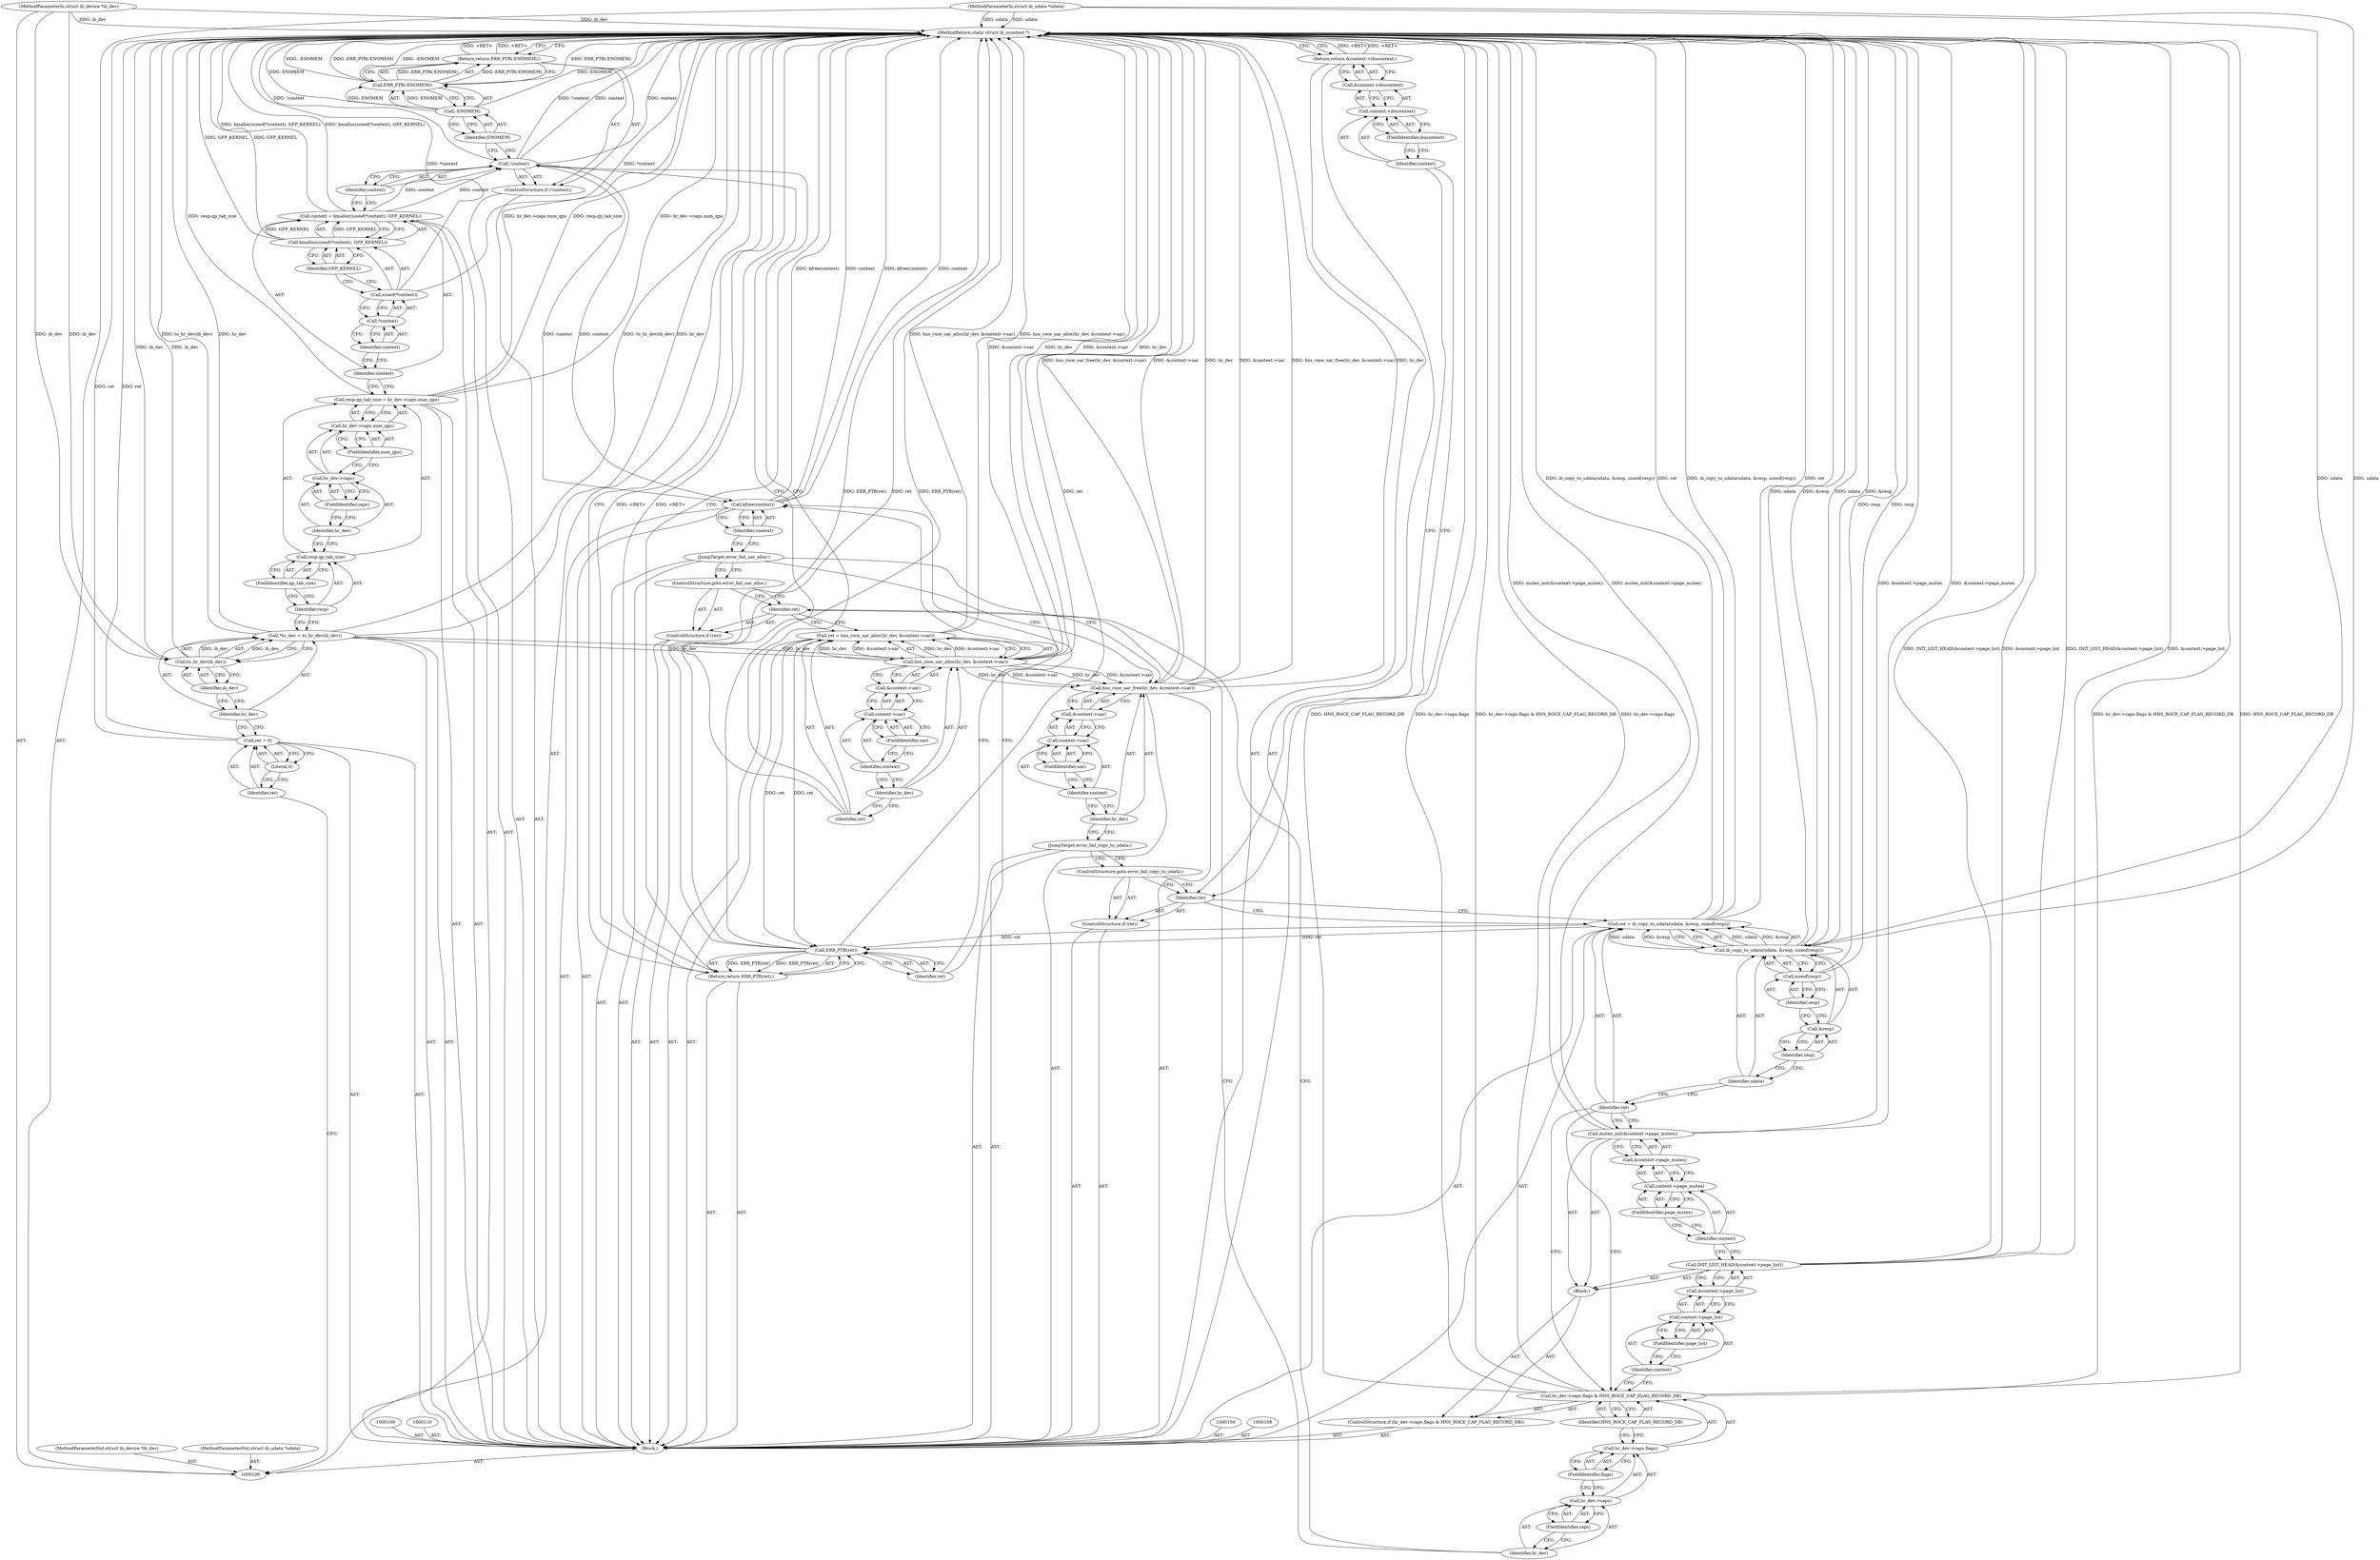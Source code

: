 digraph "1_linux_df7e40425813c50cd252e6f5e348a81ef1acae56" {
"1000197" [label="(MethodReturn,static struct ib_ucontext *)"];
"1000101" [label="(MethodParameterIn,struct ib_device *ib_dev)"];
"1000289" [label="(MethodParameterOut,struct ib_device *ib_dev)"];
"1000124" [label="(Call,context = kmalloc(sizeof(*context), GFP_KERNEL))"];
"1000125" [label="(Identifier,context)"];
"1000126" [label="(Call,kmalloc(sizeof(*context), GFP_KERNEL))"];
"1000127" [label="(Call,sizeof(*context))"];
"1000128" [label="(Call,*context)"];
"1000129" [label="(Identifier,context)"];
"1000130" [label="(Identifier,GFP_KERNEL)"];
"1000131" [label="(ControlStructure,if (!context))"];
"1000132" [label="(Call,!context)"];
"1000133" [label="(Identifier,context)"];
"1000136" [label="(Call,-ENOMEM)"];
"1000137" [label="(Identifier,ENOMEM)"];
"1000134" [label="(Return,return ERR_PTR(-ENOMEM);)"];
"1000135" [label="(Call,ERR_PTR(-ENOMEM))"];
"1000138" [label="(Call,ret = hns_roce_uar_alloc(hr_dev, &context->uar))"];
"1000139" [label="(Identifier,ret)"];
"1000141" [label="(Identifier,hr_dev)"];
"1000142" [label="(Call,&context->uar)"];
"1000143" [label="(Call,context->uar)"];
"1000144" [label="(Identifier,context)"];
"1000145" [label="(FieldIdentifier,uar)"];
"1000140" [label="(Call,hns_roce_uar_alloc(hr_dev, &context->uar))"];
"1000146" [label="(ControlStructure,if (ret))"];
"1000147" [label="(Identifier,ret)"];
"1000148" [label="(ControlStructure,goto error_fail_uar_alloc;)"];
"1000149" [label="(ControlStructure,if (hr_dev->caps.flags & HNS_ROCE_CAP_FLAG_RECORD_DB))"];
"1000154" [label="(FieldIdentifier,caps)"];
"1000155" [label="(FieldIdentifier,flags)"];
"1000156" [label="(Identifier,HNS_ROCE_CAP_FLAG_RECORD_DB)"];
"1000150" [label="(Call,hr_dev->caps.flags & HNS_ROCE_CAP_FLAG_RECORD_DB)"];
"1000151" [label="(Call,hr_dev->caps.flags)"];
"1000152" [label="(Call,hr_dev->caps)"];
"1000153" [label="(Identifier,hr_dev)"];
"1000157" [label="(Block,)"];
"1000102" [label="(MethodParameterIn,struct ib_udata *udata)"];
"1000290" [label="(MethodParameterOut,struct ib_udata *udata)"];
"1000159" [label="(Call,&context->page_list)"];
"1000160" [label="(Call,context->page_list)"];
"1000161" [label="(Identifier,context)"];
"1000158" [label="(Call,INIT_LIST_HEAD(&context->page_list))"];
"1000162" [label="(FieldIdentifier,page_list)"];
"1000164" [label="(Call,&context->page_mutex)"];
"1000165" [label="(Call,context->page_mutex)"];
"1000166" [label="(Identifier,context)"];
"1000163" [label="(Call,mutex_init(&context->page_mutex))"];
"1000167" [label="(FieldIdentifier,page_mutex)"];
"1000168" [label="(Call,ret = ib_copy_to_udata(udata, &resp, sizeof(resp)))"];
"1000169" [label="(Identifier,ret)"];
"1000171" [label="(Identifier,udata)"];
"1000172" [label="(Call,&resp)"];
"1000173" [label="(Identifier,resp)"];
"1000174" [label="(Call,sizeof(resp))"];
"1000175" [label="(Identifier,resp)"];
"1000170" [label="(Call,ib_copy_to_udata(udata, &resp, sizeof(resp)))"];
"1000176" [label="(ControlStructure,if (ret))"];
"1000177" [label="(Identifier,ret)"];
"1000178" [label="(ControlStructure,goto error_fail_copy_to_udata;)"];
"1000179" [label="(Return,return &context->ibucontext;)"];
"1000183" [label="(FieldIdentifier,ibucontext)"];
"1000180" [label="(Call,&context->ibucontext)"];
"1000181" [label="(Call,context->ibucontext)"];
"1000182" [label="(Identifier,context)"];
"1000103" [label="(Block,)"];
"1000184" [label="(JumpTarget,error_fail_copy_to_udata:)"];
"1000185" [label="(Call,hns_roce_uar_free(hr_dev, &context->uar))"];
"1000186" [label="(Identifier,hr_dev)"];
"1000187" [label="(Call,&context->uar)"];
"1000188" [label="(Call,context->uar)"];
"1000189" [label="(Identifier,context)"];
"1000190" [label="(FieldIdentifier,uar)"];
"1000191" [label="(JumpTarget,error_fail_uar_alloc:)"];
"1000192" [label="(Call,kfree(context))"];
"1000193" [label="(Identifier,context)"];
"1000194" [label="(Return,return ERR_PTR(ret);)"];
"1000196" [label="(Identifier,ret)"];
"1000195" [label="(Call,ERR_PTR(ret))"];
"1000107" [label="(Literal,0)"];
"1000105" [label="(Call,ret = 0)"];
"1000106" [label="(Identifier,ret)"];
"1000111" [label="(Call,*hr_dev = to_hr_dev(ib_dev))"];
"1000112" [label="(Identifier,hr_dev)"];
"1000113" [label="(Call,to_hr_dev(ib_dev))"];
"1000114" [label="(Identifier,ib_dev)"];
"1000115" [label="(Call,resp.qp_tab_size = hr_dev->caps.num_qps)"];
"1000116" [label="(Call,resp.qp_tab_size)"];
"1000117" [label="(Identifier,resp)"];
"1000119" [label="(Call,hr_dev->caps.num_qps)"];
"1000120" [label="(Call,hr_dev->caps)"];
"1000121" [label="(Identifier,hr_dev)"];
"1000122" [label="(FieldIdentifier,caps)"];
"1000123" [label="(FieldIdentifier,num_qps)"];
"1000118" [label="(FieldIdentifier,qp_tab_size)"];
"1000197" -> "1000100"  [label="AST: "];
"1000197" -> "1000134"  [label="CFG: "];
"1000197" -> "1000179"  [label="CFG: "];
"1000197" -> "1000194"  [label="CFG: "];
"1000158" -> "1000197"  [label="DDG: &context->page_list"];
"1000158" -> "1000197"  [label="DDG: INIT_LIST_HEAD(&context->page_list)"];
"1000185" -> "1000197"  [label="DDG: hns_roce_uar_free(hr_dev, &context->uar)"];
"1000185" -> "1000197"  [label="DDG: hr_dev"];
"1000185" -> "1000197"  [label="DDG: &context->uar"];
"1000150" -> "1000197"  [label="DDG: hr_dev->caps.flags"];
"1000150" -> "1000197"  [label="DDG: hr_dev->caps.flags & HNS_ROCE_CAP_FLAG_RECORD_DB"];
"1000150" -> "1000197"  [label="DDG: HNS_ROCE_CAP_FLAG_RECORD_DB"];
"1000168" -> "1000197"  [label="DDG: ret"];
"1000168" -> "1000197"  [label="DDG: ib_copy_to_udata(udata, &resp, sizeof(resp))"];
"1000113" -> "1000197"  [label="DDG: ib_dev"];
"1000115" -> "1000197"  [label="DDG: hr_dev->caps.num_qps"];
"1000115" -> "1000197"  [label="DDG: resp.qp_tab_size"];
"1000126" -> "1000197"  [label="DDG: GFP_KERNEL"];
"1000163" -> "1000197"  [label="DDG: &context->page_mutex"];
"1000163" -> "1000197"  [label="DDG: mutex_init(&context->page_mutex)"];
"1000124" -> "1000197"  [label="DDG: kmalloc(sizeof(*context), GFP_KERNEL)"];
"1000170" -> "1000197"  [label="DDG: &resp"];
"1000170" -> "1000197"  [label="DDG: udata"];
"1000140" -> "1000197"  [label="DDG: &context->uar"];
"1000140" -> "1000197"  [label="DDG: hr_dev"];
"1000132" -> "1000197"  [label="DDG: !context"];
"1000132" -> "1000197"  [label="DDG: context"];
"1000138" -> "1000197"  [label="DDG: hns_roce_uar_alloc(hr_dev, &context->uar)"];
"1000195" -> "1000197"  [label="DDG: ERR_PTR(ret)"];
"1000195" -> "1000197"  [label="DDG: ret"];
"1000102" -> "1000197"  [label="DDG: udata"];
"1000111" -> "1000197"  [label="DDG: hr_dev"];
"1000111" -> "1000197"  [label="DDG: to_hr_dev(ib_dev)"];
"1000135" -> "1000197"  [label="DDG: ERR_PTR(-ENOMEM)"];
"1000135" -> "1000197"  [label="DDG: -ENOMEM"];
"1000192" -> "1000197"  [label="DDG: context"];
"1000192" -> "1000197"  [label="DDG: kfree(context)"];
"1000101" -> "1000197"  [label="DDG: ib_dev"];
"1000127" -> "1000197"  [label="DDG: *context"];
"1000136" -> "1000197"  [label="DDG: ENOMEM"];
"1000105" -> "1000197"  [label="DDG: ret"];
"1000174" -> "1000197"  [label="DDG: resp"];
"1000194" -> "1000197"  [label="DDG: <RET>"];
"1000179" -> "1000197"  [label="DDG: <RET>"];
"1000134" -> "1000197"  [label="DDG: <RET>"];
"1000101" -> "1000100"  [label="AST: "];
"1000101" -> "1000197"  [label="DDG: ib_dev"];
"1000101" -> "1000113"  [label="DDG: ib_dev"];
"1000289" -> "1000100"  [label="AST: "];
"1000124" -> "1000103"  [label="AST: "];
"1000124" -> "1000126"  [label="CFG: "];
"1000125" -> "1000124"  [label="AST: "];
"1000126" -> "1000124"  [label="AST: "];
"1000133" -> "1000124"  [label="CFG: "];
"1000124" -> "1000197"  [label="DDG: kmalloc(sizeof(*context), GFP_KERNEL)"];
"1000126" -> "1000124"  [label="DDG: GFP_KERNEL"];
"1000124" -> "1000132"  [label="DDG: context"];
"1000125" -> "1000124"  [label="AST: "];
"1000125" -> "1000115"  [label="CFG: "];
"1000129" -> "1000125"  [label="CFG: "];
"1000126" -> "1000124"  [label="AST: "];
"1000126" -> "1000130"  [label="CFG: "];
"1000127" -> "1000126"  [label="AST: "];
"1000130" -> "1000126"  [label="AST: "];
"1000124" -> "1000126"  [label="CFG: "];
"1000126" -> "1000197"  [label="DDG: GFP_KERNEL"];
"1000126" -> "1000124"  [label="DDG: GFP_KERNEL"];
"1000127" -> "1000126"  [label="AST: "];
"1000127" -> "1000128"  [label="CFG: "];
"1000128" -> "1000127"  [label="AST: "];
"1000130" -> "1000127"  [label="CFG: "];
"1000127" -> "1000197"  [label="DDG: *context"];
"1000128" -> "1000127"  [label="AST: "];
"1000128" -> "1000129"  [label="CFG: "];
"1000129" -> "1000128"  [label="AST: "];
"1000127" -> "1000128"  [label="CFG: "];
"1000129" -> "1000128"  [label="AST: "];
"1000129" -> "1000125"  [label="CFG: "];
"1000128" -> "1000129"  [label="CFG: "];
"1000130" -> "1000126"  [label="AST: "];
"1000130" -> "1000127"  [label="CFG: "];
"1000126" -> "1000130"  [label="CFG: "];
"1000131" -> "1000103"  [label="AST: "];
"1000132" -> "1000131"  [label="AST: "];
"1000134" -> "1000131"  [label="AST: "];
"1000132" -> "1000131"  [label="AST: "];
"1000132" -> "1000133"  [label="CFG: "];
"1000133" -> "1000132"  [label="AST: "];
"1000137" -> "1000132"  [label="CFG: "];
"1000139" -> "1000132"  [label="CFG: "];
"1000132" -> "1000197"  [label="DDG: !context"];
"1000132" -> "1000197"  [label="DDG: context"];
"1000124" -> "1000132"  [label="DDG: context"];
"1000132" -> "1000192"  [label="DDG: context"];
"1000133" -> "1000132"  [label="AST: "];
"1000133" -> "1000124"  [label="CFG: "];
"1000132" -> "1000133"  [label="CFG: "];
"1000136" -> "1000135"  [label="AST: "];
"1000136" -> "1000137"  [label="CFG: "];
"1000137" -> "1000136"  [label="AST: "];
"1000135" -> "1000136"  [label="CFG: "];
"1000136" -> "1000197"  [label="DDG: ENOMEM"];
"1000136" -> "1000135"  [label="DDG: ENOMEM"];
"1000137" -> "1000136"  [label="AST: "];
"1000137" -> "1000132"  [label="CFG: "];
"1000136" -> "1000137"  [label="CFG: "];
"1000134" -> "1000131"  [label="AST: "];
"1000134" -> "1000135"  [label="CFG: "];
"1000135" -> "1000134"  [label="AST: "];
"1000197" -> "1000134"  [label="CFG: "];
"1000134" -> "1000197"  [label="DDG: <RET>"];
"1000135" -> "1000134"  [label="DDG: ERR_PTR(-ENOMEM)"];
"1000135" -> "1000134"  [label="AST: "];
"1000135" -> "1000136"  [label="CFG: "];
"1000136" -> "1000135"  [label="AST: "];
"1000134" -> "1000135"  [label="CFG: "];
"1000135" -> "1000197"  [label="DDG: ERR_PTR(-ENOMEM)"];
"1000135" -> "1000197"  [label="DDG: -ENOMEM"];
"1000135" -> "1000134"  [label="DDG: ERR_PTR(-ENOMEM)"];
"1000136" -> "1000135"  [label="DDG: ENOMEM"];
"1000138" -> "1000103"  [label="AST: "];
"1000138" -> "1000140"  [label="CFG: "];
"1000139" -> "1000138"  [label="AST: "];
"1000140" -> "1000138"  [label="AST: "];
"1000147" -> "1000138"  [label="CFG: "];
"1000138" -> "1000197"  [label="DDG: hns_roce_uar_alloc(hr_dev, &context->uar)"];
"1000140" -> "1000138"  [label="DDG: hr_dev"];
"1000140" -> "1000138"  [label="DDG: &context->uar"];
"1000138" -> "1000195"  [label="DDG: ret"];
"1000139" -> "1000138"  [label="AST: "];
"1000139" -> "1000132"  [label="CFG: "];
"1000141" -> "1000139"  [label="CFG: "];
"1000141" -> "1000140"  [label="AST: "];
"1000141" -> "1000139"  [label="CFG: "];
"1000144" -> "1000141"  [label="CFG: "];
"1000142" -> "1000140"  [label="AST: "];
"1000142" -> "1000143"  [label="CFG: "];
"1000143" -> "1000142"  [label="AST: "];
"1000140" -> "1000142"  [label="CFG: "];
"1000143" -> "1000142"  [label="AST: "];
"1000143" -> "1000145"  [label="CFG: "];
"1000144" -> "1000143"  [label="AST: "];
"1000145" -> "1000143"  [label="AST: "];
"1000142" -> "1000143"  [label="CFG: "];
"1000144" -> "1000143"  [label="AST: "];
"1000144" -> "1000141"  [label="CFG: "];
"1000145" -> "1000144"  [label="CFG: "];
"1000145" -> "1000143"  [label="AST: "];
"1000145" -> "1000144"  [label="CFG: "];
"1000143" -> "1000145"  [label="CFG: "];
"1000140" -> "1000138"  [label="AST: "];
"1000140" -> "1000142"  [label="CFG: "];
"1000141" -> "1000140"  [label="AST: "];
"1000142" -> "1000140"  [label="AST: "];
"1000138" -> "1000140"  [label="CFG: "];
"1000140" -> "1000197"  [label="DDG: &context->uar"];
"1000140" -> "1000197"  [label="DDG: hr_dev"];
"1000140" -> "1000138"  [label="DDG: hr_dev"];
"1000140" -> "1000138"  [label="DDG: &context->uar"];
"1000111" -> "1000140"  [label="DDG: hr_dev"];
"1000140" -> "1000185"  [label="DDG: hr_dev"];
"1000140" -> "1000185"  [label="DDG: &context->uar"];
"1000146" -> "1000103"  [label="AST: "];
"1000147" -> "1000146"  [label="AST: "];
"1000148" -> "1000146"  [label="AST: "];
"1000147" -> "1000146"  [label="AST: "];
"1000147" -> "1000138"  [label="CFG: "];
"1000148" -> "1000147"  [label="CFG: "];
"1000153" -> "1000147"  [label="CFG: "];
"1000148" -> "1000146"  [label="AST: "];
"1000148" -> "1000147"  [label="CFG: "];
"1000191" -> "1000148"  [label="CFG: "];
"1000149" -> "1000103"  [label="AST: "];
"1000150" -> "1000149"  [label="AST: "];
"1000157" -> "1000149"  [label="AST: "];
"1000154" -> "1000152"  [label="AST: "];
"1000154" -> "1000153"  [label="CFG: "];
"1000152" -> "1000154"  [label="CFG: "];
"1000155" -> "1000151"  [label="AST: "];
"1000155" -> "1000152"  [label="CFG: "];
"1000151" -> "1000155"  [label="CFG: "];
"1000156" -> "1000150"  [label="AST: "];
"1000156" -> "1000151"  [label="CFG: "];
"1000150" -> "1000156"  [label="CFG: "];
"1000150" -> "1000149"  [label="AST: "];
"1000150" -> "1000156"  [label="CFG: "];
"1000151" -> "1000150"  [label="AST: "];
"1000156" -> "1000150"  [label="AST: "];
"1000161" -> "1000150"  [label="CFG: "];
"1000169" -> "1000150"  [label="CFG: "];
"1000150" -> "1000197"  [label="DDG: hr_dev->caps.flags"];
"1000150" -> "1000197"  [label="DDG: hr_dev->caps.flags & HNS_ROCE_CAP_FLAG_RECORD_DB"];
"1000150" -> "1000197"  [label="DDG: HNS_ROCE_CAP_FLAG_RECORD_DB"];
"1000151" -> "1000150"  [label="AST: "];
"1000151" -> "1000155"  [label="CFG: "];
"1000152" -> "1000151"  [label="AST: "];
"1000155" -> "1000151"  [label="AST: "];
"1000156" -> "1000151"  [label="CFG: "];
"1000152" -> "1000151"  [label="AST: "];
"1000152" -> "1000154"  [label="CFG: "];
"1000153" -> "1000152"  [label="AST: "];
"1000154" -> "1000152"  [label="AST: "];
"1000155" -> "1000152"  [label="CFG: "];
"1000153" -> "1000152"  [label="AST: "];
"1000153" -> "1000147"  [label="CFG: "];
"1000154" -> "1000153"  [label="CFG: "];
"1000157" -> "1000149"  [label="AST: "];
"1000158" -> "1000157"  [label="AST: "];
"1000163" -> "1000157"  [label="AST: "];
"1000102" -> "1000100"  [label="AST: "];
"1000102" -> "1000197"  [label="DDG: udata"];
"1000102" -> "1000170"  [label="DDG: udata"];
"1000290" -> "1000100"  [label="AST: "];
"1000159" -> "1000158"  [label="AST: "];
"1000159" -> "1000160"  [label="CFG: "];
"1000160" -> "1000159"  [label="AST: "];
"1000158" -> "1000159"  [label="CFG: "];
"1000160" -> "1000159"  [label="AST: "];
"1000160" -> "1000162"  [label="CFG: "];
"1000161" -> "1000160"  [label="AST: "];
"1000162" -> "1000160"  [label="AST: "];
"1000159" -> "1000160"  [label="CFG: "];
"1000161" -> "1000160"  [label="AST: "];
"1000161" -> "1000150"  [label="CFG: "];
"1000162" -> "1000161"  [label="CFG: "];
"1000158" -> "1000157"  [label="AST: "];
"1000158" -> "1000159"  [label="CFG: "];
"1000159" -> "1000158"  [label="AST: "];
"1000166" -> "1000158"  [label="CFG: "];
"1000158" -> "1000197"  [label="DDG: &context->page_list"];
"1000158" -> "1000197"  [label="DDG: INIT_LIST_HEAD(&context->page_list)"];
"1000162" -> "1000160"  [label="AST: "];
"1000162" -> "1000161"  [label="CFG: "];
"1000160" -> "1000162"  [label="CFG: "];
"1000164" -> "1000163"  [label="AST: "];
"1000164" -> "1000165"  [label="CFG: "];
"1000165" -> "1000164"  [label="AST: "];
"1000163" -> "1000164"  [label="CFG: "];
"1000165" -> "1000164"  [label="AST: "];
"1000165" -> "1000167"  [label="CFG: "];
"1000166" -> "1000165"  [label="AST: "];
"1000167" -> "1000165"  [label="AST: "];
"1000164" -> "1000165"  [label="CFG: "];
"1000166" -> "1000165"  [label="AST: "];
"1000166" -> "1000158"  [label="CFG: "];
"1000167" -> "1000166"  [label="CFG: "];
"1000163" -> "1000157"  [label="AST: "];
"1000163" -> "1000164"  [label="CFG: "];
"1000164" -> "1000163"  [label="AST: "];
"1000169" -> "1000163"  [label="CFG: "];
"1000163" -> "1000197"  [label="DDG: &context->page_mutex"];
"1000163" -> "1000197"  [label="DDG: mutex_init(&context->page_mutex)"];
"1000167" -> "1000165"  [label="AST: "];
"1000167" -> "1000166"  [label="CFG: "];
"1000165" -> "1000167"  [label="CFG: "];
"1000168" -> "1000103"  [label="AST: "];
"1000168" -> "1000170"  [label="CFG: "];
"1000169" -> "1000168"  [label="AST: "];
"1000170" -> "1000168"  [label="AST: "];
"1000177" -> "1000168"  [label="CFG: "];
"1000168" -> "1000197"  [label="DDG: ret"];
"1000168" -> "1000197"  [label="DDG: ib_copy_to_udata(udata, &resp, sizeof(resp))"];
"1000170" -> "1000168"  [label="DDG: udata"];
"1000170" -> "1000168"  [label="DDG: &resp"];
"1000168" -> "1000195"  [label="DDG: ret"];
"1000169" -> "1000168"  [label="AST: "];
"1000169" -> "1000163"  [label="CFG: "];
"1000169" -> "1000150"  [label="CFG: "];
"1000171" -> "1000169"  [label="CFG: "];
"1000171" -> "1000170"  [label="AST: "];
"1000171" -> "1000169"  [label="CFG: "];
"1000173" -> "1000171"  [label="CFG: "];
"1000172" -> "1000170"  [label="AST: "];
"1000172" -> "1000173"  [label="CFG: "];
"1000173" -> "1000172"  [label="AST: "];
"1000175" -> "1000172"  [label="CFG: "];
"1000173" -> "1000172"  [label="AST: "];
"1000173" -> "1000171"  [label="CFG: "];
"1000172" -> "1000173"  [label="CFG: "];
"1000174" -> "1000170"  [label="AST: "];
"1000174" -> "1000175"  [label="CFG: "];
"1000175" -> "1000174"  [label="AST: "];
"1000170" -> "1000174"  [label="CFG: "];
"1000174" -> "1000197"  [label="DDG: resp"];
"1000175" -> "1000174"  [label="AST: "];
"1000175" -> "1000172"  [label="CFG: "];
"1000174" -> "1000175"  [label="CFG: "];
"1000170" -> "1000168"  [label="AST: "];
"1000170" -> "1000174"  [label="CFG: "];
"1000171" -> "1000170"  [label="AST: "];
"1000172" -> "1000170"  [label="AST: "];
"1000174" -> "1000170"  [label="AST: "];
"1000168" -> "1000170"  [label="CFG: "];
"1000170" -> "1000197"  [label="DDG: &resp"];
"1000170" -> "1000197"  [label="DDG: udata"];
"1000170" -> "1000168"  [label="DDG: udata"];
"1000170" -> "1000168"  [label="DDG: &resp"];
"1000102" -> "1000170"  [label="DDG: udata"];
"1000176" -> "1000103"  [label="AST: "];
"1000177" -> "1000176"  [label="AST: "];
"1000178" -> "1000176"  [label="AST: "];
"1000177" -> "1000176"  [label="AST: "];
"1000177" -> "1000168"  [label="CFG: "];
"1000178" -> "1000177"  [label="CFG: "];
"1000182" -> "1000177"  [label="CFG: "];
"1000178" -> "1000176"  [label="AST: "];
"1000178" -> "1000177"  [label="CFG: "];
"1000184" -> "1000178"  [label="CFG: "];
"1000179" -> "1000103"  [label="AST: "];
"1000179" -> "1000180"  [label="CFG: "];
"1000180" -> "1000179"  [label="AST: "];
"1000197" -> "1000179"  [label="CFG: "];
"1000179" -> "1000197"  [label="DDG: <RET>"];
"1000183" -> "1000181"  [label="AST: "];
"1000183" -> "1000182"  [label="CFG: "];
"1000181" -> "1000183"  [label="CFG: "];
"1000180" -> "1000179"  [label="AST: "];
"1000180" -> "1000181"  [label="CFG: "];
"1000181" -> "1000180"  [label="AST: "];
"1000179" -> "1000180"  [label="CFG: "];
"1000181" -> "1000180"  [label="AST: "];
"1000181" -> "1000183"  [label="CFG: "];
"1000182" -> "1000181"  [label="AST: "];
"1000183" -> "1000181"  [label="AST: "];
"1000180" -> "1000181"  [label="CFG: "];
"1000182" -> "1000181"  [label="AST: "];
"1000182" -> "1000177"  [label="CFG: "];
"1000183" -> "1000182"  [label="CFG: "];
"1000103" -> "1000100"  [label="AST: "];
"1000104" -> "1000103"  [label="AST: "];
"1000105" -> "1000103"  [label="AST: "];
"1000108" -> "1000103"  [label="AST: "];
"1000109" -> "1000103"  [label="AST: "];
"1000110" -> "1000103"  [label="AST: "];
"1000111" -> "1000103"  [label="AST: "];
"1000115" -> "1000103"  [label="AST: "];
"1000124" -> "1000103"  [label="AST: "];
"1000131" -> "1000103"  [label="AST: "];
"1000138" -> "1000103"  [label="AST: "];
"1000146" -> "1000103"  [label="AST: "];
"1000149" -> "1000103"  [label="AST: "];
"1000168" -> "1000103"  [label="AST: "];
"1000176" -> "1000103"  [label="AST: "];
"1000179" -> "1000103"  [label="AST: "];
"1000184" -> "1000103"  [label="AST: "];
"1000185" -> "1000103"  [label="AST: "];
"1000191" -> "1000103"  [label="AST: "];
"1000192" -> "1000103"  [label="AST: "];
"1000194" -> "1000103"  [label="AST: "];
"1000184" -> "1000103"  [label="AST: "];
"1000184" -> "1000178"  [label="CFG: "];
"1000186" -> "1000184"  [label="CFG: "];
"1000185" -> "1000103"  [label="AST: "];
"1000185" -> "1000187"  [label="CFG: "];
"1000186" -> "1000185"  [label="AST: "];
"1000187" -> "1000185"  [label="AST: "];
"1000191" -> "1000185"  [label="CFG: "];
"1000185" -> "1000197"  [label="DDG: hns_roce_uar_free(hr_dev, &context->uar)"];
"1000185" -> "1000197"  [label="DDG: hr_dev"];
"1000185" -> "1000197"  [label="DDG: &context->uar"];
"1000140" -> "1000185"  [label="DDG: hr_dev"];
"1000140" -> "1000185"  [label="DDG: &context->uar"];
"1000186" -> "1000185"  [label="AST: "];
"1000186" -> "1000184"  [label="CFG: "];
"1000189" -> "1000186"  [label="CFG: "];
"1000187" -> "1000185"  [label="AST: "];
"1000187" -> "1000188"  [label="CFG: "];
"1000188" -> "1000187"  [label="AST: "];
"1000185" -> "1000187"  [label="CFG: "];
"1000188" -> "1000187"  [label="AST: "];
"1000188" -> "1000190"  [label="CFG: "];
"1000189" -> "1000188"  [label="AST: "];
"1000190" -> "1000188"  [label="AST: "];
"1000187" -> "1000188"  [label="CFG: "];
"1000189" -> "1000188"  [label="AST: "];
"1000189" -> "1000186"  [label="CFG: "];
"1000190" -> "1000189"  [label="CFG: "];
"1000190" -> "1000188"  [label="AST: "];
"1000190" -> "1000189"  [label="CFG: "];
"1000188" -> "1000190"  [label="CFG: "];
"1000191" -> "1000103"  [label="AST: "];
"1000191" -> "1000185"  [label="CFG: "];
"1000191" -> "1000148"  [label="CFG: "];
"1000193" -> "1000191"  [label="CFG: "];
"1000192" -> "1000103"  [label="AST: "];
"1000192" -> "1000193"  [label="CFG: "];
"1000193" -> "1000192"  [label="AST: "];
"1000196" -> "1000192"  [label="CFG: "];
"1000192" -> "1000197"  [label="DDG: context"];
"1000192" -> "1000197"  [label="DDG: kfree(context)"];
"1000132" -> "1000192"  [label="DDG: context"];
"1000193" -> "1000192"  [label="AST: "];
"1000193" -> "1000191"  [label="CFG: "];
"1000192" -> "1000193"  [label="CFG: "];
"1000194" -> "1000103"  [label="AST: "];
"1000194" -> "1000195"  [label="CFG: "];
"1000195" -> "1000194"  [label="AST: "];
"1000197" -> "1000194"  [label="CFG: "];
"1000194" -> "1000197"  [label="DDG: <RET>"];
"1000195" -> "1000194"  [label="DDG: ERR_PTR(ret)"];
"1000196" -> "1000195"  [label="AST: "];
"1000196" -> "1000192"  [label="CFG: "];
"1000195" -> "1000196"  [label="CFG: "];
"1000195" -> "1000194"  [label="AST: "];
"1000195" -> "1000196"  [label="CFG: "];
"1000196" -> "1000195"  [label="AST: "];
"1000194" -> "1000195"  [label="CFG: "];
"1000195" -> "1000197"  [label="DDG: ERR_PTR(ret)"];
"1000195" -> "1000197"  [label="DDG: ret"];
"1000195" -> "1000194"  [label="DDG: ERR_PTR(ret)"];
"1000168" -> "1000195"  [label="DDG: ret"];
"1000138" -> "1000195"  [label="DDG: ret"];
"1000107" -> "1000105"  [label="AST: "];
"1000107" -> "1000106"  [label="CFG: "];
"1000105" -> "1000107"  [label="CFG: "];
"1000105" -> "1000103"  [label="AST: "];
"1000105" -> "1000107"  [label="CFG: "];
"1000106" -> "1000105"  [label="AST: "];
"1000107" -> "1000105"  [label="AST: "];
"1000112" -> "1000105"  [label="CFG: "];
"1000105" -> "1000197"  [label="DDG: ret"];
"1000106" -> "1000105"  [label="AST: "];
"1000106" -> "1000100"  [label="CFG: "];
"1000107" -> "1000106"  [label="CFG: "];
"1000111" -> "1000103"  [label="AST: "];
"1000111" -> "1000113"  [label="CFG: "];
"1000112" -> "1000111"  [label="AST: "];
"1000113" -> "1000111"  [label="AST: "];
"1000117" -> "1000111"  [label="CFG: "];
"1000111" -> "1000197"  [label="DDG: hr_dev"];
"1000111" -> "1000197"  [label="DDG: to_hr_dev(ib_dev)"];
"1000113" -> "1000111"  [label="DDG: ib_dev"];
"1000111" -> "1000140"  [label="DDG: hr_dev"];
"1000112" -> "1000111"  [label="AST: "];
"1000112" -> "1000105"  [label="CFG: "];
"1000114" -> "1000112"  [label="CFG: "];
"1000113" -> "1000111"  [label="AST: "];
"1000113" -> "1000114"  [label="CFG: "];
"1000114" -> "1000113"  [label="AST: "];
"1000111" -> "1000113"  [label="CFG: "];
"1000113" -> "1000197"  [label="DDG: ib_dev"];
"1000113" -> "1000111"  [label="DDG: ib_dev"];
"1000101" -> "1000113"  [label="DDG: ib_dev"];
"1000114" -> "1000113"  [label="AST: "];
"1000114" -> "1000112"  [label="CFG: "];
"1000113" -> "1000114"  [label="CFG: "];
"1000115" -> "1000103"  [label="AST: "];
"1000115" -> "1000119"  [label="CFG: "];
"1000116" -> "1000115"  [label="AST: "];
"1000119" -> "1000115"  [label="AST: "];
"1000125" -> "1000115"  [label="CFG: "];
"1000115" -> "1000197"  [label="DDG: hr_dev->caps.num_qps"];
"1000115" -> "1000197"  [label="DDG: resp.qp_tab_size"];
"1000116" -> "1000115"  [label="AST: "];
"1000116" -> "1000118"  [label="CFG: "];
"1000117" -> "1000116"  [label="AST: "];
"1000118" -> "1000116"  [label="AST: "];
"1000121" -> "1000116"  [label="CFG: "];
"1000117" -> "1000116"  [label="AST: "];
"1000117" -> "1000111"  [label="CFG: "];
"1000118" -> "1000117"  [label="CFG: "];
"1000119" -> "1000115"  [label="AST: "];
"1000119" -> "1000123"  [label="CFG: "];
"1000120" -> "1000119"  [label="AST: "];
"1000123" -> "1000119"  [label="AST: "];
"1000115" -> "1000119"  [label="CFG: "];
"1000120" -> "1000119"  [label="AST: "];
"1000120" -> "1000122"  [label="CFG: "];
"1000121" -> "1000120"  [label="AST: "];
"1000122" -> "1000120"  [label="AST: "];
"1000123" -> "1000120"  [label="CFG: "];
"1000121" -> "1000120"  [label="AST: "];
"1000121" -> "1000116"  [label="CFG: "];
"1000122" -> "1000121"  [label="CFG: "];
"1000122" -> "1000120"  [label="AST: "];
"1000122" -> "1000121"  [label="CFG: "];
"1000120" -> "1000122"  [label="CFG: "];
"1000123" -> "1000119"  [label="AST: "];
"1000123" -> "1000120"  [label="CFG: "];
"1000119" -> "1000123"  [label="CFG: "];
"1000118" -> "1000116"  [label="AST: "];
"1000118" -> "1000117"  [label="CFG: "];
"1000116" -> "1000118"  [label="CFG: "];
}
